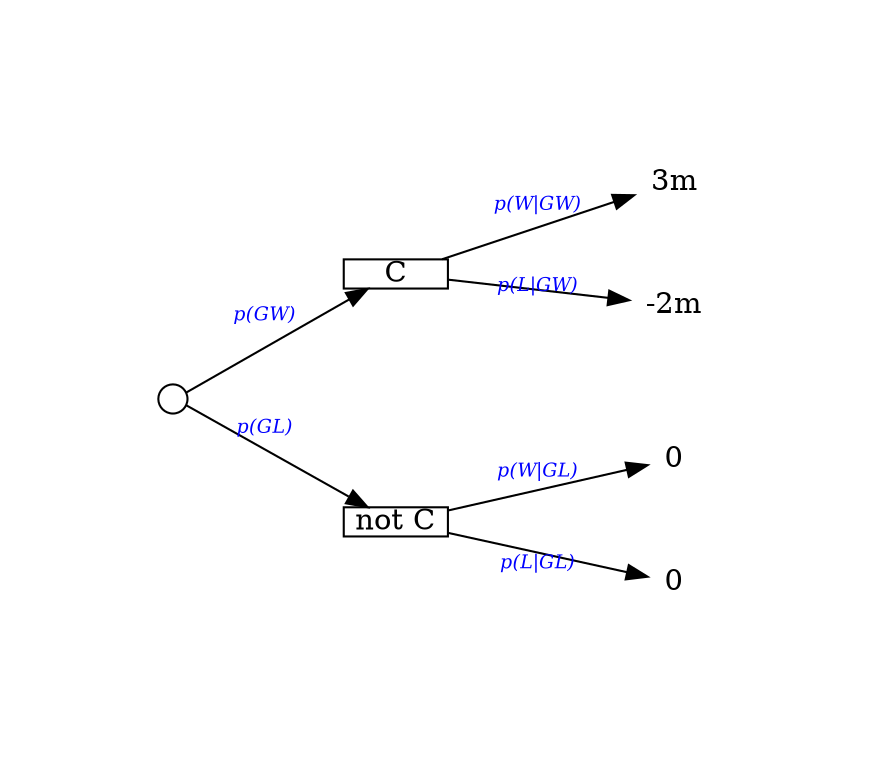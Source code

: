 digraph A {

  rankdir=LR;
  center=true; margin=1; 
  nodesep=0.5; ranksep=0.6;

  # only streight lines
  splines=line;

  node [height=".2", width=".2"];
  edge [fontsize=9, fontname="times-italic", fontcolor=blue];
  
  a [label=""];

 c [label="C"];  
 in [style=invis];
 notc [label="not C"];  
 c, notc [shape=normal, fixedsize=true, height=".2", width="0.7"];


 a->c [label="p(GW)"];
 a -> in [style=invis];
 a->notc [label="p(GL)"];

 cw [shape=none, label="3m"]; 
 cl [shape=none, label="-2m"]; 
 nw  [shape=none, label="0"]; 
 nl  [shape=none, label="0"];
    
 c-> cw [label="p(W|GW)"];
 c-> cl [label="p(L|GW)"];

 notc -> nw [label="p(W|GL)"];
 notc -> nl [label="p(L|GL)"];


}